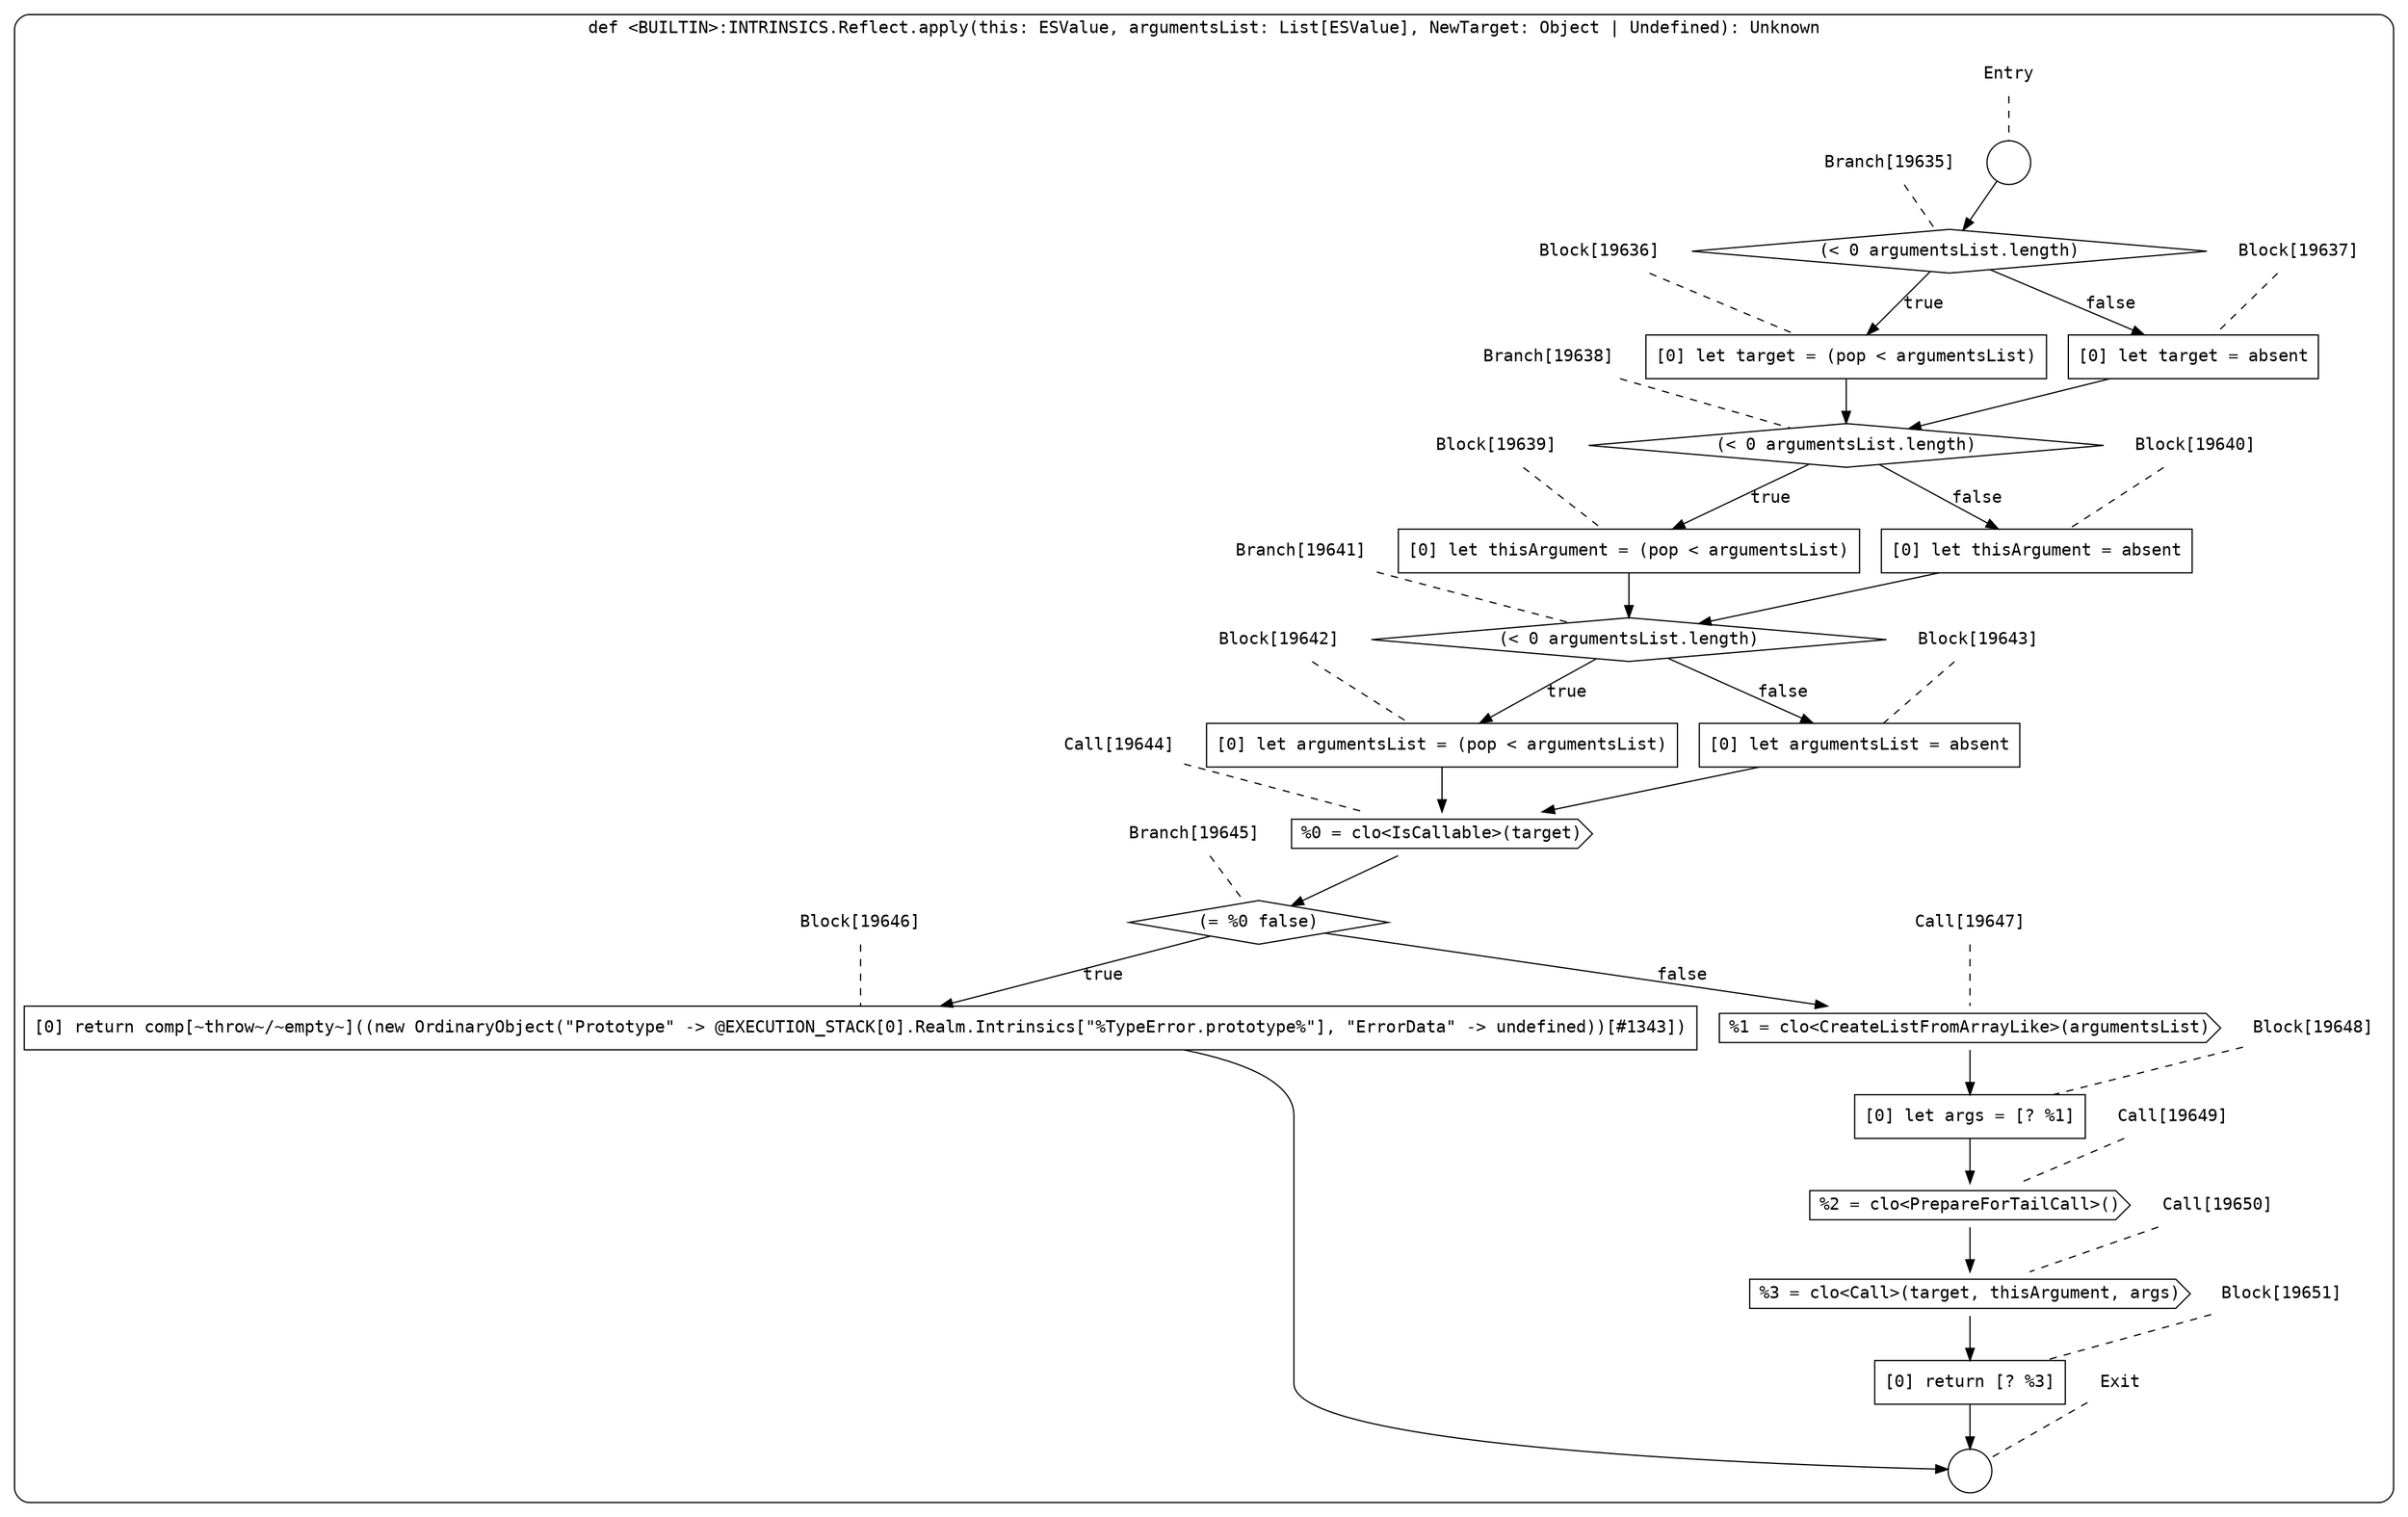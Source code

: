 digraph {
  graph [fontname = "Consolas"]
  node [fontname = "Consolas"]
  edge [fontname = "Consolas"]
  subgraph cluster2646 {
    label = "def <BUILTIN>:INTRINSICS.Reflect.apply(this: ESValue, argumentsList: List[ESValue], NewTarget: Object | Undefined): Unknown"
    style = rounded
    cluster2646_entry_name [shape=none, label=<<font color="black">Entry</font>>]
    cluster2646_entry_name -> cluster2646_entry [arrowhead=none, color="black", style=dashed]
    cluster2646_entry [shape=circle label=" " color="black" fillcolor="white" style=filled]
    cluster2646_entry -> node19635 [color="black"]
    cluster2646_exit_name [shape=none, label=<<font color="black">Exit</font>>]
    cluster2646_exit_name -> cluster2646_exit [arrowhead=none, color="black", style=dashed]
    cluster2646_exit [shape=circle label=" " color="black" fillcolor="white" style=filled]
    node19635_name [shape=none, label=<<font color="black">Branch[19635]</font>>]
    node19635_name -> node19635 [arrowhead=none, color="black", style=dashed]
    node19635 [shape=diamond, label=<<font color="black">(&lt; 0 argumentsList.length)</font>> color="black" fillcolor="white", style=filled]
    node19635 -> node19636 [label=<<font color="black">true</font>> color="black"]
    node19635 -> node19637 [label=<<font color="black">false</font>> color="black"]
    node19636_name [shape=none, label=<<font color="black">Block[19636]</font>>]
    node19636_name -> node19636 [arrowhead=none, color="black", style=dashed]
    node19636 [shape=box, label=<<font color="black">[0] let target = (pop &lt; argumentsList)<BR ALIGN="LEFT"/></font>> color="black" fillcolor="white", style=filled]
    node19636 -> node19638 [color="black"]
    node19637_name [shape=none, label=<<font color="black">Block[19637]</font>>]
    node19637_name -> node19637 [arrowhead=none, color="black", style=dashed]
    node19637 [shape=box, label=<<font color="black">[0] let target = absent<BR ALIGN="LEFT"/></font>> color="black" fillcolor="white", style=filled]
    node19637 -> node19638 [color="black"]
    node19638_name [shape=none, label=<<font color="black">Branch[19638]</font>>]
    node19638_name -> node19638 [arrowhead=none, color="black", style=dashed]
    node19638 [shape=diamond, label=<<font color="black">(&lt; 0 argumentsList.length)</font>> color="black" fillcolor="white", style=filled]
    node19638 -> node19639 [label=<<font color="black">true</font>> color="black"]
    node19638 -> node19640 [label=<<font color="black">false</font>> color="black"]
    node19639_name [shape=none, label=<<font color="black">Block[19639]</font>>]
    node19639_name -> node19639 [arrowhead=none, color="black", style=dashed]
    node19639 [shape=box, label=<<font color="black">[0] let thisArgument = (pop &lt; argumentsList)<BR ALIGN="LEFT"/></font>> color="black" fillcolor="white", style=filled]
    node19639 -> node19641 [color="black"]
    node19640_name [shape=none, label=<<font color="black">Block[19640]</font>>]
    node19640_name -> node19640 [arrowhead=none, color="black", style=dashed]
    node19640 [shape=box, label=<<font color="black">[0] let thisArgument = absent<BR ALIGN="LEFT"/></font>> color="black" fillcolor="white", style=filled]
    node19640 -> node19641 [color="black"]
    node19641_name [shape=none, label=<<font color="black">Branch[19641]</font>>]
    node19641_name -> node19641 [arrowhead=none, color="black", style=dashed]
    node19641 [shape=diamond, label=<<font color="black">(&lt; 0 argumentsList.length)</font>> color="black" fillcolor="white", style=filled]
    node19641 -> node19642 [label=<<font color="black">true</font>> color="black"]
    node19641 -> node19643 [label=<<font color="black">false</font>> color="black"]
    node19642_name [shape=none, label=<<font color="black">Block[19642]</font>>]
    node19642_name -> node19642 [arrowhead=none, color="black", style=dashed]
    node19642 [shape=box, label=<<font color="black">[0] let argumentsList = (pop &lt; argumentsList)<BR ALIGN="LEFT"/></font>> color="black" fillcolor="white", style=filled]
    node19642 -> node19644 [color="black"]
    node19643_name [shape=none, label=<<font color="black">Block[19643]</font>>]
    node19643_name -> node19643 [arrowhead=none, color="black", style=dashed]
    node19643 [shape=box, label=<<font color="black">[0] let argumentsList = absent<BR ALIGN="LEFT"/></font>> color="black" fillcolor="white", style=filled]
    node19643 -> node19644 [color="black"]
    node19644_name [shape=none, label=<<font color="black">Call[19644]</font>>]
    node19644_name -> node19644 [arrowhead=none, color="black", style=dashed]
    node19644 [shape=cds, label=<<font color="black">%0 = clo&lt;IsCallable&gt;(target)</font>> color="black" fillcolor="white", style=filled]
    node19644 -> node19645 [color="black"]
    node19645_name [shape=none, label=<<font color="black">Branch[19645]</font>>]
    node19645_name -> node19645 [arrowhead=none, color="black", style=dashed]
    node19645 [shape=diamond, label=<<font color="black">(= %0 false)</font>> color="black" fillcolor="white", style=filled]
    node19645 -> node19646 [label=<<font color="black">true</font>> color="black"]
    node19645 -> node19647 [label=<<font color="black">false</font>> color="black"]
    node19646_name [shape=none, label=<<font color="black">Block[19646]</font>>]
    node19646_name -> node19646 [arrowhead=none, color="black", style=dashed]
    node19646 [shape=box, label=<<font color="black">[0] return comp[~throw~/~empty~]((new OrdinaryObject(&quot;Prototype&quot; -&gt; @EXECUTION_STACK[0].Realm.Intrinsics[&quot;%TypeError.prototype%&quot;], &quot;ErrorData&quot; -&gt; undefined))[#1343])<BR ALIGN="LEFT"/></font>> color="black" fillcolor="white", style=filled]
    node19646 -> cluster2646_exit [color="black"]
    node19647_name [shape=none, label=<<font color="black">Call[19647]</font>>]
    node19647_name -> node19647 [arrowhead=none, color="black", style=dashed]
    node19647 [shape=cds, label=<<font color="black">%1 = clo&lt;CreateListFromArrayLike&gt;(argumentsList)</font>> color="black" fillcolor="white", style=filled]
    node19647 -> node19648 [color="black"]
    node19648_name [shape=none, label=<<font color="black">Block[19648]</font>>]
    node19648_name -> node19648 [arrowhead=none, color="black", style=dashed]
    node19648 [shape=box, label=<<font color="black">[0] let args = [? %1]<BR ALIGN="LEFT"/></font>> color="black" fillcolor="white", style=filled]
    node19648 -> node19649 [color="black"]
    node19649_name [shape=none, label=<<font color="black">Call[19649]</font>>]
    node19649_name -> node19649 [arrowhead=none, color="black", style=dashed]
    node19649 [shape=cds, label=<<font color="black">%2 = clo&lt;PrepareForTailCall&gt;()</font>> color="black" fillcolor="white", style=filled]
    node19649 -> node19650 [color="black"]
    node19650_name [shape=none, label=<<font color="black">Call[19650]</font>>]
    node19650_name -> node19650 [arrowhead=none, color="black", style=dashed]
    node19650 [shape=cds, label=<<font color="black">%3 = clo&lt;Call&gt;(target, thisArgument, args)</font>> color="black" fillcolor="white", style=filled]
    node19650 -> node19651 [color="black"]
    node19651_name [shape=none, label=<<font color="black">Block[19651]</font>>]
    node19651_name -> node19651 [arrowhead=none, color="black", style=dashed]
    node19651 [shape=box, label=<<font color="black">[0] return [? %3]<BR ALIGN="LEFT"/></font>> color="black" fillcolor="white", style=filled]
    node19651 -> cluster2646_exit [color="black"]
  }
}